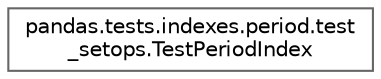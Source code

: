 digraph "Graphical Class Hierarchy"
{
 // LATEX_PDF_SIZE
  bgcolor="transparent";
  edge [fontname=Helvetica,fontsize=10,labelfontname=Helvetica,labelfontsize=10];
  node [fontname=Helvetica,fontsize=10,shape=box,height=0.2,width=0.4];
  rankdir="LR";
  Node0 [id="Node000000",label="pandas.tests.indexes.period.test\l_setops.TestPeriodIndex",height=0.2,width=0.4,color="grey40", fillcolor="white", style="filled",URL="$d6/d6f/classpandas_1_1tests_1_1indexes_1_1period_1_1test__setops_1_1TestPeriodIndex.html",tooltip=" "];
}
